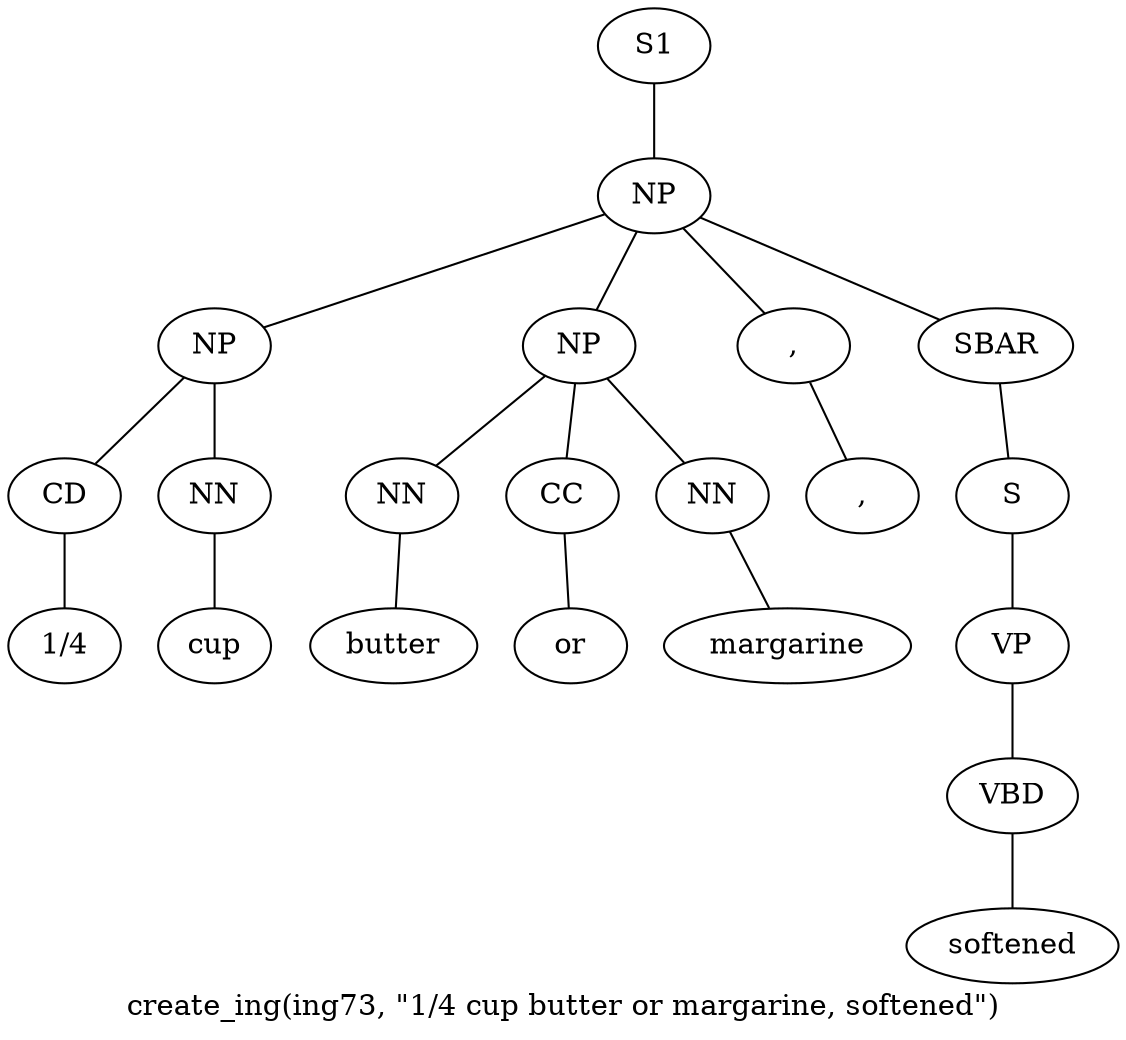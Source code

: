 graph SyntaxGraph {
	label = "create_ing(ing73, \"1/4 cup butter or margarine, softened\")";
	Node0 [label="S1"];
	Node1 [label="NP"];
	Node2 [label="NP"];
	Node3 [label="CD"];
	Node4 [label="1/4"];
	Node5 [label="NN"];
	Node6 [label="cup"];
	Node7 [label="NP"];
	Node8 [label="NN"];
	Node9 [label="butter"];
	Node10 [label="CC"];
	Node11 [label="or"];
	Node12 [label="NN"];
	Node13 [label="margarine"];
	Node14 [label=","];
	Node15 [label=","];
	Node16 [label="SBAR"];
	Node17 [label="S"];
	Node18 [label="VP"];
	Node19 [label="VBD"];
	Node20 [label="softened"];

	Node0 -- Node1;
	Node1 -- Node2;
	Node1 -- Node7;
	Node1 -- Node14;
	Node1 -- Node16;
	Node2 -- Node3;
	Node2 -- Node5;
	Node3 -- Node4;
	Node5 -- Node6;
	Node7 -- Node8;
	Node7 -- Node10;
	Node7 -- Node12;
	Node8 -- Node9;
	Node10 -- Node11;
	Node12 -- Node13;
	Node14 -- Node15;
	Node16 -- Node17;
	Node17 -- Node18;
	Node18 -- Node19;
	Node19 -- Node20;
}